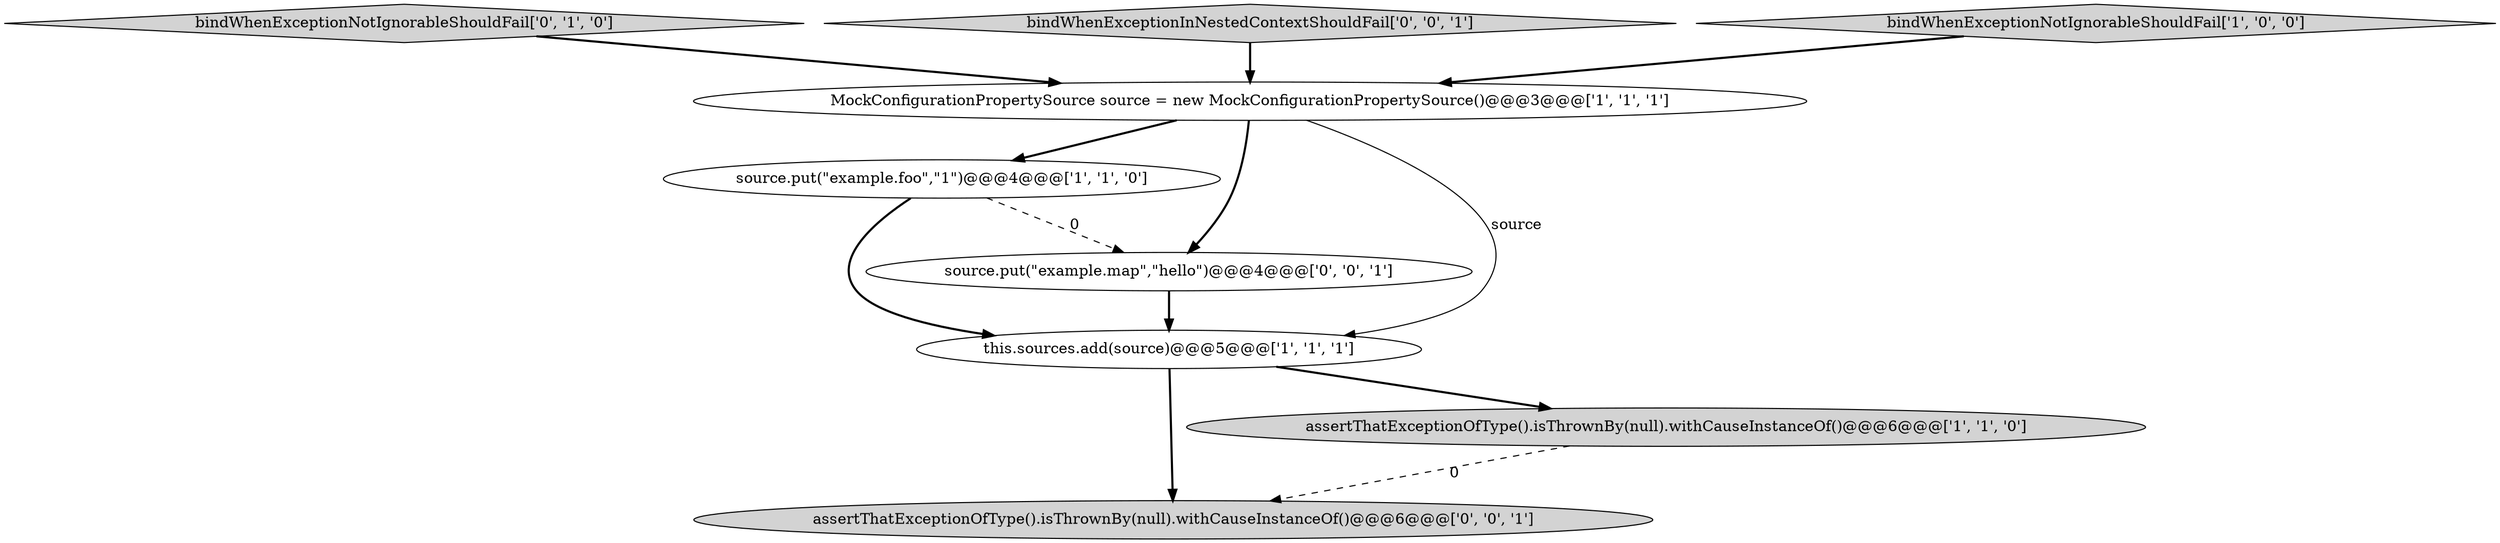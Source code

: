 digraph {
6 [style = filled, label = "assertThatExceptionOfType().isThrownBy(null).withCauseInstanceOf()@@@6@@@['0', '0', '1']", fillcolor = lightgray, shape = ellipse image = "AAA0AAABBB3BBB"];
3 [style = filled, label = "assertThatExceptionOfType().isThrownBy(null).withCauseInstanceOf()@@@6@@@['1', '1', '0']", fillcolor = lightgray, shape = ellipse image = "AAA0AAABBB1BBB"];
5 [style = filled, label = "bindWhenExceptionNotIgnorableShouldFail['0', '1', '0']", fillcolor = lightgray, shape = diamond image = "AAA0AAABBB2BBB"];
7 [style = filled, label = "bindWhenExceptionInNestedContextShouldFail['0', '0', '1']", fillcolor = lightgray, shape = diamond image = "AAA0AAABBB3BBB"];
2 [style = filled, label = "MockConfigurationPropertySource source = new MockConfigurationPropertySource()@@@3@@@['1', '1', '1']", fillcolor = white, shape = ellipse image = "AAA0AAABBB1BBB"];
0 [style = filled, label = "source.put(\"example.foo\",\"1\")@@@4@@@['1', '1', '0']", fillcolor = white, shape = ellipse image = "AAA0AAABBB1BBB"];
4 [style = filled, label = "bindWhenExceptionNotIgnorableShouldFail['1', '0', '0']", fillcolor = lightgray, shape = diamond image = "AAA0AAABBB1BBB"];
8 [style = filled, label = "source.put(\"example.map\",\"hello\")@@@4@@@['0', '0', '1']", fillcolor = white, shape = ellipse image = "AAA0AAABBB3BBB"];
1 [style = filled, label = "this.sources.add(source)@@@5@@@['1', '1', '1']", fillcolor = white, shape = ellipse image = "AAA0AAABBB1BBB"];
1->3 [style = bold, label=""];
8->1 [style = bold, label=""];
0->8 [style = dashed, label="0"];
5->2 [style = bold, label=""];
2->1 [style = solid, label="source"];
2->0 [style = bold, label=""];
1->6 [style = bold, label=""];
3->6 [style = dashed, label="0"];
4->2 [style = bold, label=""];
7->2 [style = bold, label=""];
0->1 [style = bold, label=""];
2->8 [style = bold, label=""];
}
